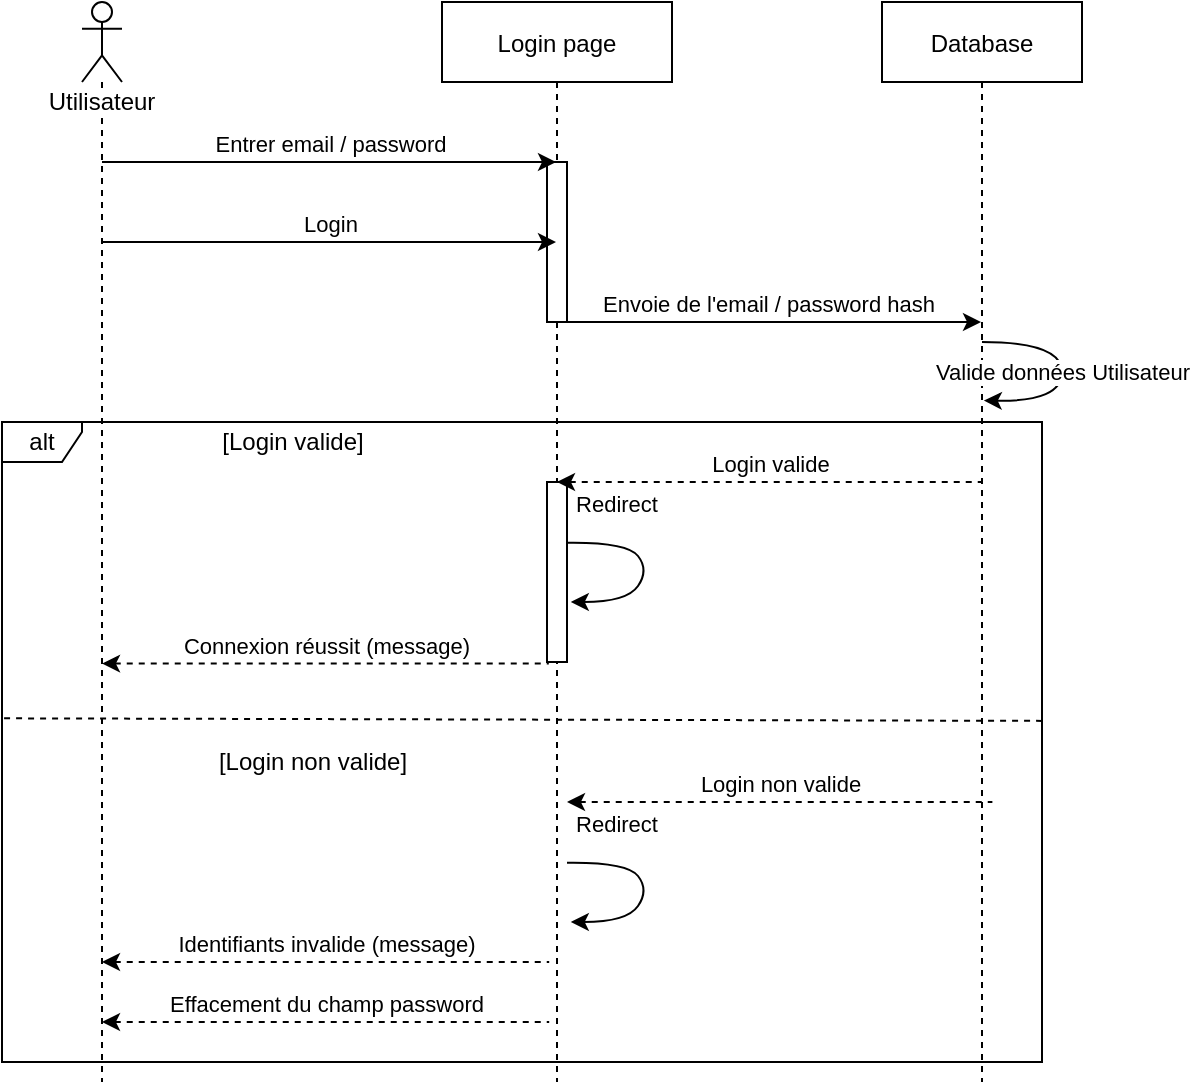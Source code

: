 <mxfile version="19.0.3" type="github">
  <diagram id="kgpKYQtTHZ0yAKxKKP6v" name="Page-1">
    <mxGraphModel dx="1114" dy="452" grid="1" gridSize="10" guides="1" tooltips="1" connect="1" arrows="1" fold="1" page="1" pageScale="1" pageWidth="850" pageHeight="1100" math="0" shadow="0">
      <root>
        <mxCell id="0" />
        <mxCell id="1" parent="0" />
        <mxCell id="E5ol-iJEVNm1mvob5SmV-3" value="Login page" style="shape=umlLifeline;perimeter=lifelinePerimeter;container=1;collapsible=0;recursiveResize=0;rounded=0;shadow=0;strokeWidth=1;" parent="1" vertex="1">
          <mxGeometry x="220" y="80" width="115" height="540" as="geometry" />
        </mxCell>
        <mxCell id="E5ol-iJEVNm1mvob5SmV-4" value="" style="points=[];perimeter=orthogonalPerimeter;rounded=0;shadow=0;strokeWidth=1;" parent="E5ol-iJEVNm1mvob5SmV-3" vertex="1">
          <mxGeometry x="52.5" y="80" width="10" height="80" as="geometry" />
        </mxCell>
        <mxCell id="pe-_lfKDnjAAdqRKlTJw-6" value="Envoie de l&#39;email / password hash" style="endArrow=classic;html=1;rounded=0;verticalAlign=bottom;" parent="E5ol-iJEVNm1mvob5SmV-3" target="pe-_lfKDnjAAdqRKlTJw-1" edge="1">
          <mxGeometry width="50" height="50" relative="1" as="geometry">
            <mxPoint x="55" y="160" as="sourcePoint" />
            <mxPoint x="165.0" y="160" as="targetPoint" />
          </mxGeometry>
        </mxCell>
        <mxCell id="pe-_lfKDnjAAdqRKlTJw-18" value="Redirect" style="curved=1;endArrow=classic;html=1;rounded=0;exitX=0.5;exitY=0.213;exitDx=0;exitDy=0;exitPerimeter=0;entryX=0.519;entryY=0.25;entryDx=0;entryDy=0;entryPerimeter=0;verticalAlign=bottom;" parent="E5ol-iJEVNm1mvob5SmV-3" edge="1">
          <mxGeometry x="-0.473" y="10" width="50" height="50" relative="1" as="geometry">
            <mxPoint x="62.5" y="270.4" as="sourcePoint" />
            <mxPoint x="64.4" y="300" as="targetPoint" />
            <Array as="points">
              <mxPoint x="92.5" y="270" />
              <mxPoint x="103.5" y="284" />
              <mxPoint x="92.5" y="300" />
            </Array>
            <mxPoint as="offset" />
          </mxGeometry>
        </mxCell>
        <mxCell id="pe-_lfKDnjAAdqRKlTJw-22" value="" style="points=[];perimeter=orthogonalPerimeter;rounded=0;shadow=0;strokeWidth=1;" parent="E5ol-iJEVNm1mvob5SmV-3" vertex="1">
          <mxGeometry x="52.5" y="240" width="10" height="90" as="geometry" />
        </mxCell>
        <mxCell id="pe-_lfKDnjAAdqRKlTJw-23" value="Redirect" style="curved=1;endArrow=classic;html=1;rounded=0;exitX=0.5;exitY=0.213;exitDx=0;exitDy=0;exitPerimeter=0;entryX=0.519;entryY=0.25;entryDx=0;entryDy=0;entryPerimeter=0;verticalAlign=bottom;" parent="E5ol-iJEVNm1mvob5SmV-3" edge="1">
          <mxGeometry x="-0.473" y="10" width="50" height="50" relative="1" as="geometry">
            <mxPoint x="62.5" y="430.4" as="sourcePoint" />
            <mxPoint x="64.4" y="460" as="targetPoint" />
            <Array as="points">
              <mxPoint x="92.5" y="430" />
              <mxPoint x="103.5" y="444" />
              <mxPoint x="92.5" y="460" />
            </Array>
            <mxPoint as="offset" />
          </mxGeometry>
        </mxCell>
        <mxCell id="pe-_lfKDnjAAdqRKlTJw-24" value="Login non valide" style="endArrow=none;html=1;rounded=0;verticalAlign=bottom;startArrow=classic;startFill=1;endFill=0;dashed=1;" parent="E5ol-iJEVNm1mvob5SmV-3" edge="1">
          <mxGeometry width="50" height="50" relative="1" as="geometry">
            <mxPoint x="62.5" y="400" as="sourcePoint" />
            <mxPoint x="275.19" y="400" as="targetPoint" />
          </mxGeometry>
        </mxCell>
        <mxCell id="pe-_lfKDnjAAdqRKlTJw-1" value="Database" style="shape=umlLifeline;perimeter=lifelinePerimeter;container=1;collapsible=0;recursiveResize=0;rounded=0;shadow=0;strokeWidth=1;" parent="1" vertex="1">
          <mxGeometry x="440" y="80" width="100" height="540" as="geometry" />
        </mxCell>
        <mxCell id="pe-_lfKDnjAAdqRKlTJw-16" value="Login valide" style="endArrow=none;html=1;rounded=0;verticalAlign=bottom;startArrow=classic;startFill=1;endFill=0;dashed=1;" parent="pe-_lfKDnjAAdqRKlTJw-1" source="E5ol-iJEVNm1mvob5SmV-3" edge="1">
          <mxGeometry width="50" height="50" relative="1" as="geometry">
            <mxPoint x="-60" y="240" as="sourcePoint" />
            <mxPoint x="50.0" y="240" as="targetPoint" />
          </mxGeometry>
        </mxCell>
        <mxCell id="DgPTfrQgQ6h0oy5Ks4Vi-2" value="Valide données Utilisateur" style="curved=1;endArrow=classic;html=1;rounded=0;entryX=0.509;entryY=0.369;entryDx=0;entryDy=0;entryPerimeter=0;" edge="1" parent="pe-_lfKDnjAAdqRKlTJw-1" target="pe-_lfKDnjAAdqRKlTJw-1">
          <mxGeometry width="50" height="50" relative="1" as="geometry">
            <mxPoint x="50" y="170" as="sourcePoint" />
            <mxPoint x="50" y="190" as="targetPoint" />
            <Array as="points">
              <mxPoint x="90" y="170" />
              <mxPoint x="90" y="200" />
            </Array>
          </mxGeometry>
        </mxCell>
        <mxCell id="pe-_lfKDnjAAdqRKlTJw-4" value="Entrer email / password" style="endArrow=classic;html=1;rounded=0;verticalAlign=bottom;" parent="1" target="E5ol-iJEVNm1mvob5SmV-3" edge="1">
          <mxGeometry width="50" height="50" relative="1" as="geometry">
            <mxPoint x="50" y="160" as="sourcePoint" />
            <mxPoint x="160" y="160" as="targetPoint" />
          </mxGeometry>
        </mxCell>
        <mxCell id="pe-_lfKDnjAAdqRKlTJw-5" value="Login" style="endArrow=classic;html=1;rounded=0;verticalAlign=bottom;" parent="1" target="E5ol-iJEVNm1mvob5SmV-3" edge="1">
          <mxGeometry width="50" height="50" relative="1" as="geometry">
            <mxPoint x="50.0" y="200" as="sourcePoint" />
            <mxPoint x="229.5" y="200" as="targetPoint" />
          </mxGeometry>
        </mxCell>
        <mxCell id="pe-_lfKDnjAAdqRKlTJw-15" value="alt" style="shape=umlFrame;whiteSpace=wrap;html=1;width=40;height=20;" parent="1" vertex="1">
          <mxGeometry y="290" width="520" height="320" as="geometry" />
        </mxCell>
        <mxCell id="pe-_lfKDnjAAdqRKlTJw-20" value="Utilisateur" style="shape=umlLifeline;participant=umlActor;perimeter=lifelinePerimeter;whiteSpace=wrap;html=1;container=1;collapsible=0;recursiveResize=0;verticalAlign=top;spacingTop=36;outlineConnect=0;align=center;labelBackgroundColor=default;size=40;" parent="1" vertex="1">
          <mxGeometry x="40" y="80" width="20" height="540" as="geometry" />
        </mxCell>
        <mxCell id="pe-_lfKDnjAAdqRKlTJw-19" value="Connexion réussit (message)" style="endArrow=none;html=1;rounded=0;verticalAlign=bottom;startArrow=classic;startFill=1;endFill=0;dashed=1;entryX=0.091;entryY=1.009;entryDx=0;entryDy=0;entryPerimeter=0;" parent="1" source="pe-_lfKDnjAAdqRKlTJw-20" target="pe-_lfKDnjAAdqRKlTJw-22" edge="1">
          <mxGeometry width="50" height="50" relative="1" as="geometry">
            <mxPoint x="120" y="410" as="sourcePoint" />
            <mxPoint x="385.0" y="410" as="targetPoint" />
          </mxGeometry>
        </mxCell>
        <mxCell id="pe-_lfKDnjAAdqRKlTJw-25" value="Identifiants invalide (message)" style="endArrow=none;html=1;rounded=0;verticalAlign=bottom;startArrow=classic;startFill=1;endFill=0;dashed=1;entryX=0.091;entryY=1.009;entryDx=0;entryDy=0;entryPerimeter=0;" parent="1" edge="1">
          <mxGeometry width="50" height="50" relative="1" as="geometry">
            <mxPoint x="50.0" y="560" as="sourcePoint" />
            <mxPoint x="273.6" y="560" as="targetPoint" />
          </mxGeometry>
        </mxCell>
        <mxCell id="pe-_lfKDnjAAdqRKlTJw-26" value="Effacement du champ password" style="endArrow=none;html=1;rounded=0;verticalAlign=bottom;startArrow=classic;startFill=1;endFill=0;dashed=1;entryX=0.091;entryY=1.009;entryDx=0;entryDy=0;entryPerimeter=0;" parent="1" edge="1">
          <mxGeometry width="50" height="50" relative="1" as="geometry">
            <mxPoint x="50.0" y="590" as="sourcePoint" />
            <mxPoint x="273.6" y="590" as="targetPoint" />
          </mxGeometry>
        </mxCell>
        <mxCell id="pe-_lfKDnjAAdqRKlTJw-27" value="" style="endArrow=none;dashed=1;html=1;rounded=0;exitX=0.002;exitY=0.463;exitDx=0;exitDy=0;exitPerimeter=0;entryX=1.001;entryY=0.467;entryDx=0;entryDy=0;entryPerimeter=0;" parent="1" source="pe-_lfKDnjAAdqRKlTJw-15" target="pe-_lfKDnjAAdqRKlTJw-15" edge="1">
          <mxGeometry width="50" height="50" relative="1" as="geometry">
            <mxPoint x="550" y="420" as="sourcePoint" />
            <mxPoint x="650" y="420" as="targetPoint" />
          </mxGeometry>
        </mxCell>
        <mxCell id="pe-_lfKDnjAAdqRKlTJw-29" value="[Login valide]" style="text;html=1;align=center;verticalAlign=middle;resizable=0;points=[];autosize=1;strokeColor=none;fillColor=none;" parent="1" vertex="1">
          <mxGeometry x="100" y="290" width="90" height="20" as="geometry" />
        </mxCell>
        <mxCell id="pe-_lfKDnjAAdqRKlTJw-30" value="[Login non valide]" style="text;html=1;align=center;verticalAlign=middle;resizable=0;points=[];autosize=1;strokeColor=none;fillColor=none;" parent="1" vertex="1">
          <mxGeometry x="100" y="450" width="110" height="20" as="geometry" />
        </mxCell>
      </root>
    </mxGraphModel>
  </diagram>
</mxfile>
